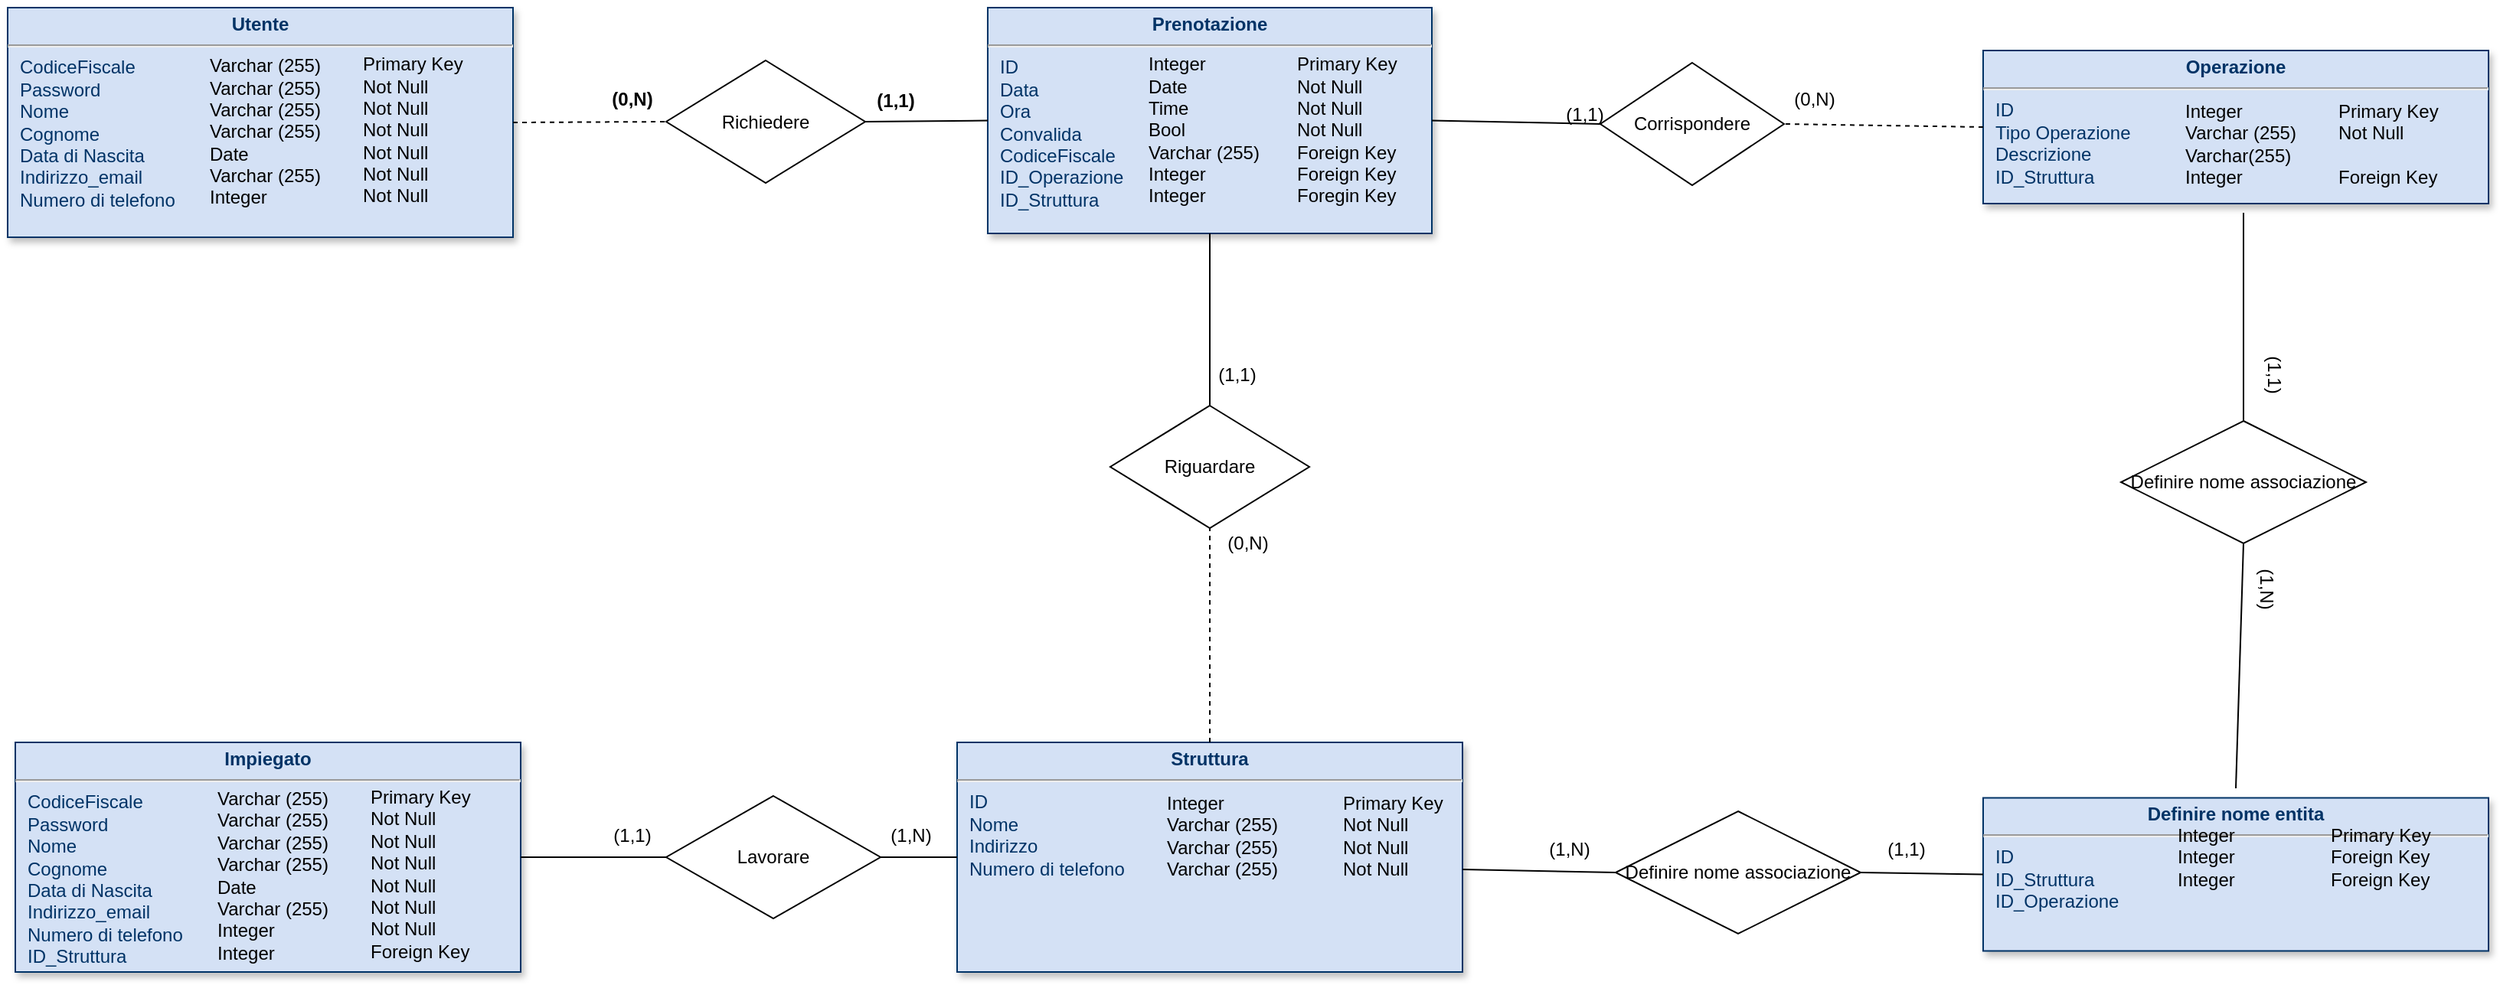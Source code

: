 <mxfile version="13.9.5" type="device"><diagram name="Page-1" id="efa7a0a1-bf9b-a30e-e6df-94a7791c09e9"><mxGraphModel dx="1714" dy="1284" grid="1" gridSize="10" guides="1" tooltips="1" connect="1" arrows="1" fold="1" page="1" pageScale="1" pageWidth="826" pageHeight="1169" background="#ffffff" math="0" shadow="0"><root><mxCell id="0"/><mxCell id="1" parent="0"/><mxCell id="20" value="&lt;p style=&quot;margin: 4px 0px 0px ; text-align: center&quot;&gt;&lt;b&gt;Prenotazione&lt;/b&gt;&lt;/p&gt;&lt;hr&gt;&lt;p style=&quot;margin: 0px ; margin-left: 8px&quot;&gt;ID&lt;/p&gt;&lt;p style=&quot;margin: 0px ; margin-left: 8px&quot;&gt;Data&lt;/p&gt;&lt;p style=&quot;margin: 0px ; margin-left: 8px&quot;&gt;Ora&lt;/p&gt;&lt;p style=&quot;margin: 0px ; margin-left: 8px&quot;&gt;Convalida&lt;/p&gt;&lt;p style=&quot;margin: 0px ; margin-left: 8px&quot;&gt;CodiceFiscale&lt;/p&gt;&lt;p style=&quot;margin: 0px ; margin-left: 8px&quot;&gt;ID_Operazione&lt;/p&gt;&lt;p style=&quot;margin: 0px ; margin-left: 8px&quot;&gt;ID_Struttura&lt;/p&gt;" style="verticalAlign=top;align=left;overflow=fill;fontSize=12;fontFamily=Helvetica;html=1;strokeColor=#003366;shadow=1;fillColor=#D4E1F5;fontColor=#003366" parent="1" vertex="1"><mxGeometry x="750" y="150" width="290" height="147.5" as="geometry"/></mxCell><mxCell id="iF1Satnm5P8hY6PcfvGE-114" value="Integer&lt;br&gt;Date&lt;br&gt;Time&lt;br&gt;Bool&lt;br&gt;Varchar (255)&lt;br&gt;Integer&lt;br&gt;Integer" style="rounded=0;whiteSpace=wrap;html=1;fillColor=none;align=left;strokeColor=none;" parent="1" vertex="1"><mxGeometry x="853" y="184.5" width="80" height="90" as="geometry"/></mxCell><mxCell id="iF1Satnm5P8hY6PcfvGE-115" value="Primary Key&lt;br&gt;Not Null&lt;br&gt;Not Null&lt;br&gt;Not Null&lt;br&gt;Foreign Key&lt;br&gt;Foreign Key&lt;br&gt;Foregin Key" style="rounded=0;whiteSpace=wrap;html=1;fillColor=none;align=left;strokeColor=none;" parent="1" vertex="1"><mxGeometry x="950" y="184.5" width="80" height="90" as="geometry"/></mxCell><mxCell id="iF1Satnm5P8hY6PcfvGE-119" value="&lt;p style=&quot;margin: 4px 0px 0px ; text-align: center&quot;&gt;&lt;b&gt;Utente&lt;/b&gt;&lt;/p&gt;&lt;hr&gt;&lt;p style=&quot;margin: 0px ; margin-left: 8px&quot;&gt;CodiceFiscale&lt;/p&gt;&lt;p style=&quot;margin: 0px ; margin-left: 8px&quot;&gt;Password&lt;/p&gt;&lt;p style=&quot;margin: 0px ; margin-left: 8px&quot;&gt;Nome&lt;/p&gt;&lt;p style=&quot;margin: 0px ; margin-left: 8px&quot;&gt;Cognome&lt;/p&gt;&lt;p style=&quot;margin: 0px ; margin-left: 8px&quot;&gt;Data di Nascita&lt;/p&gt;&lt;p style=&quot;margin: 0px ; margin-left: 8px&quot;&gt;Indirizzo_email&lt;/p&gt;&lt;p style=&quot;margin: 0px ; margin-left: 8px&quot;&gt;Numero di telefono&lt;/p&gt;" style="verticalAlign=top;align=left;overflow=fill;fontSize=12;fontFamily=Helvetica;html=1;strokeColor=#003366;shadow=1;fillColor=#D4E1F5;fontColor=#003366" parent="1" vertex="1"><mxGeometry x="110" y="150" width="330" height="150" as="geometry"/></mxCell><mxCell id="iF1Satnm5P8hY6PcfvGE-120" value="Varchar (255)&lt;br&gt;Varchar (255)&lt;br&gt;Varchar (255)&lt;br&gt;Varchar (255)&lt;br&gt;Date&lt;br&gt;Varchar (255)&lt;br&gt;Integer" style="rounded=0;whiteSpace=wrap;html=1;fillColor=none;align=left;strokeColor=none;" parent="1" vertex="1"><mxGeometry x="240" y="186" width="80" height="90" as="geometry"/></mxCell><mxCell id="iF1Satnm5P8hY6PcfvGE-121" value="Primary Key&lt;br&gt;Not Null&lt;br&gt;Not Null&lt;br&gt;Not Null&lt;br&gt;Not Null&lt;br&gt;Not Null&lt;br&gt;Not Null" style="rounded=0;whiteSpace=wrap;html=1;fillColor=none;align=left;strokeColor=none;" parent="1" vertex="1"><mxGeometry x="340" y="184.5" width="80" height="90" as="geometry"/></mxCell><mxCell id="iF1Satnm5P8hY6PcfvGE-122" value="" style="rhombus;whiteSpace=wrap;html=1;fillColor=none;" parent="1" vertex="1"><mxGeometry x="540" y="184.5" width="130" height="80" as="geometry"/></mxCell><mxCell id="iF1Satnm5P8hY6PcfvGE-123" value="Richiedere" style="text;html=1;strokeColor=none;fillColor=none;align=center;verticalAlign=middle;whiteSpace=wrap;rounded=0;" parent="1" vertex="1"><mxGeometry x="585" y="214.5" width="40" height="20" as="geometry"/></mxCell><mxCell id="iF1Satnm5P8hY6PcfvGE-124" value="" style="endArrow=none;html=1;exitX=1;exitY=0.5;exitDx=0;exitDy=0;entryX=0;entryY=0.5;entryDx=0;entryDy=0;dashed=1;" parent="1" source="iF1Satnm5P8hY6PcfvGE-119" target="iF1Satnm5P8hY6PcfvGE-122" edge="1"><mxGeometry width="50" height="50" relative="1" as="geometry"><mxPoint x="530" y="200" as="sourcePoint"/><mxPoint x="580" y="150" as="targetPoint"/></mxGeometry></mxCell><mxCell id="iF1Satnm5P8hY6PcfvGE-125" value="" style="endArrow=none;html=1;exitX=1;exitY=0.5;exitDx=0;exitDy=0;entryX=0;entryY=0.5;entryDx=0;entryDy=0;" parent="1" source="iF1Satnm5P8hY6PcfvGE-122" target="20" edge="1"><mxGeometry width="50" height="50" relative="1" as="geometry"><mxPoint x="530" y="200" as="sourcePoint"/><mxPoint x="580" y="150" as="targetPoint"/></mxGeometry></mxCell><mxCell id="iF1Satnm5P8hY6PcfvGE-126" value="&lt;b&gt;(0,N)&lt;/b&gt;" style="text;html=1;strokeColor=none;fillColor=none;align=center;verticalAlign=middle;whiteSpace=wrap;rounded=0;" parent="1" vertex="1"><mxGeometry x="498" y="200" width="40" height="20" as="geometry"/></mxCell><mxCell id="iF1Satnm5P8hY6PcfvGE-127" value="&lt;b&gt;(1,1)&lt;/b&gt;" style="text;html=1;strokeColor=none;fillColor=none;align=center;verticalAlign=middle;whiteSpace=wrap;rounded=0;" parent="1" vertex="1"><mxGeometry x="670" y="201" width="40" height="20" as="geometry"/></mxCell><mxCell id="iF1Satnm5P8hY6PcfvGE-129" value="&lt;p style=&quot;margin: 4px 0px 0px ; text-align: center&quot;&gt;&lt;b&gt;Impiegato&lt;/b&gt;&lt;/p&gt;&lt;hr&gt;&lt;p style=&quot;margin: 0px ; margin-left: 8px&quot;&gt;CodiceFiscale&lt;/p&gt;&lt;p style=&quot;margin: 0px ; margin-left: 8px&quot;&gt;Password&lt;/p&gt;&lt;p style=&quot;margin: 0px ; margin-left: 8px&quot;&gt;Nome&lt;/p&gt;&lt;p style=&quot;margin: 0px ; margin-left: 8px&quot;&gt;Cognome&lt;/p&gt;&lt;p style=&quot;margin: 0px ; margin-left: 8px&quot;&gt;Data di Nascita&lt;/p&gt;&lt;p style=&quot;margin: 0px ; margin-left: 8px&quot;&gt;Indirizzo_email&lt;/p&gt;&lt;p style=&quot;margin: 0px ; margin-left: 8px&quot;&gt;Numero di telefono&lt;/p&gt;&lt;p style=&quot;margin: 0px ; margin-left: 8px&quot;&gt;ID_Struttura&lt;/p&gt;" style="verticalAlign=top;align=left;overflow=fill;fontSize=12;fontFamily=Helvetica;html=1;strokeColor=#003366;shadow=1;fillColor=#D4E1F5;fontColor=#003366" parent="1" vertex="1"><mxGeometry x="115" y="630" width="330" height="150" as="geometry"/></mxCell><mxCell id="iF1Satnm5P8hY6PcfvGE-130" value="Varchar (255)&lt;br&gt;Varchar (255)&lt;br&gt;Varchar (255)&lt;br&gt;Varchar (255)&lt;br&gt;Date&lt;br&gt;Varchar (255)&lt;br&gt;Integer&lt;br&gt;Integer" style="rounded=0;whiteSpace=wrap;html=1;fillColor=none;align=left;strokeColor=none;" parent="1" vertex="1"><mxGeometry x="245" y="672" width="80" height="90" as="geometry"/></mxCell><mxCell id="iF1Satnm5P8hY6PcfvGE-131" value="Primary Key&lt;br&gt;Not Null&lt;br&gt;Not Null&lt;br&gt;Not Null&lt;br&gt;Not Null&lt;br&gt;Not Null&lt;br&gt;Not Null&lt;br&gt;Foreign Key" style="rounded=0;whiteSpace=wrap;html=1;fillColor=none;align=left;strokeColor=none;" parent="1" vertex="1"><mxGeometry x="345" y="668.5" width="80" height="95.5" as="geometry"/></mxCell><mxCell id="iF1Satnm5P8hY6PcfvGE-132" value="&lt;p style=&quot;margin: 4px 0px 0px ; text-align: center&quot;&gt;&lt;b&gt;Struttura&lt;/b&gt;&lt;/p&gt;&lt;hr&gt;&lt;p style=&quot;margin: 0px ; margin-left: 8px&quot;&gt;ID&lt;/p&gt;&lt;p style=&quot;margin: 0px ; margin-left: 8px&quot;&gt;Nome&lt;/p&gt;&lt;p style=&quot;margin: 0px ; margin-left: 8px&quot;&gt;Indirizzo&lt;/p&gt;&lt;p style=&quot;margin: 0px ; margin-left: 8px&quot;&gt;Numero di telefono&lt;/p&gt;&lt;p style=&quot;margin: 0px ; margin-left: 8px&quot;&gt;&lt;br&gt;&lt;/p&gt;" style="verticalAlign=top;align=left;overflow=fill;fontSize=12;fontFamily=Helvetica;html=1;strokeColor=#003366;shadow=1;fillColor=#D4E1F5;fontColor=#003366" parent="1" vertex="1"><mxGeometry x="730" y="630" width="330" height="150" as="geometry"/></mxCell><mxCell id="iF1Satnm5P8hY6PcfvGE-133" value="Integer&lt;br&gt;Varchar (255)&lt;br&gt;Varchar (255)&lt;br&gt;Varchar (255)" style="rounded=0;whiteSpace=wrap;html=1;fillColor=none;align=left;strokeColor=none;" parent="1" vertex="1"><mxGeometry x="865" y="646" width="80" height="90" as="geometry"/></mxCell><mxCell id="iF1Satnm5P8hY6PcfvGE-134" value="Primary Key&lt;br&gt;Not Null&lt;br&gt;Not Null&lt;br&gt;Not Null&lt;br&gt;" style="rounded=0;whiteSpace=wrap;html=1;fillColor=none;align=left;strokeColor=none;" parent="1" vertex="1"><mxGeometry x="980" y="645.5" width="80" height="90" as="geometry"/></mxCell><mxCell id="iF1Satnm5P8hY6PcfvGE-135" value="Lavorare" style="rhombus;whiteSpace=wrap;html=1;fillColor=none;" parent="1" vertex="1"><mxGeometry x="540" y="665" width="140" height="80" as="geometry"/></mxCell><mxCell id="iF1Satnm5P8hY6PcfvGE-136" value="" style="endArrow=none;html=1;exitX=1;exitY=0.5;exitDx=0;exitDy=0;entryX=0;entryY=0.5;entryDx=0;entryDy=0;" parent="1" source="iF1Satnm5P8hY6PcfvGE-129" target="iF1Satnm5P8hY6PcfvGE-135" edge="1"><mxGeometry width="50" height="50" relative="1" as="geometry"><mxPoint x="600" y="640" as="sourcePoint"/><mxPoint x="530" y="730" as="targetPoint"/></mxGeometry></mxCell><mxCell id="iF1Satnm5P8hY6PcfvGE-137" value="" style="endArrow=none;html=1;exitX=1;exitY=0.5;exitDx=0;exitDy=0;entryX=0;entryY=0.5;entryDx=0;entryDy=0;" parent="1" source="iF1Satnm5P8hY6PcfvGE-135" target="iF1Satnm5P8hY6PcfvGE-132" edge="1"><mxGeometry width="50" height="50" relative="1" as="geometry"><mxPoint x="600" y="640" as="sourcePoint"/><mxPoint x="650" y="590" as="targetPoint"/></mxGeometry></mxCell><mxCell id="iF1Satnm5P8hY6PcfvGE-138" value="(1,1)" style="text;html=1;strokeColor=none;fillColor=none;align=center;verticalAlign=middle;whiteSpace=wrap;rounded=0;" parent="1" vertex="1"><mxGeometry x="498" y="681" width="40" height="20" as="geometry"/></mxCell><mxCell id="iF1Satnm5P8hY6PcfvGE-139" value="(1,N)" style="text;html=1;strokeColor=none;fillColor=none;align=center;verticalAlign=middle;whiteSpace=wrap;rounded=0;" parent="1" vertex="1"><mxGeometry x="680" y="681" width="40" height="20" as="geometry"/></mxCell><mxCell id="iF1Satnm5P8hY6PcfvGE-140" value="Riguardare" style="rhombus;whiteSpace=wrap;html=1;fillColor=none;" parent="1" vertex="1"><mxGeometry x="830" y="410" width="130" height="80" as="geometry"/></mxCell><mxCell id="iF1Satnm5P8hY6PcfvGE-141" value="" style="endArrow=none;html=1;entryX=0.5;entryY=1;entryDx=0;entryDy=0;exitX=0.5;exitY=0;exitDx=0;exitDy=0;" parent="1" source="iF1Satnm5P8hY6PcfvGE-140" target="20" edge="1"><mxGeometry width="50" height="50" relative="1" as="geometry"><mxPoint x="790" y="500" as="sourcePoint"/><mxPoint x="840" y="450" as="targetPoint"/></mxGeometry></mxCell><mxCell id="iF1Satnm5P8hY6PcfvGE-142" value="" style="endArrow=none;html=1;entryX=0.5;entryY=1;entryDx=0;entryDy=0;exitX=0.5;exitY=0;exitDx=0;exitDy=0;dashed=1;" parent="1" source="iF1Satnm5P8hY6PcfvGE-132" target="iF1Satnm5P8hY6PcfvGE-140" edge="1"><mxGeometry width="50" height="50" relative="1" as="geometry"><mxPoint x="790" y="500" as="sourcePoint"/><mxPoint x="840" y="450" as="targetPoint"/></mxGeometry></mxCell><mxCell id="iF1Satnm5P8hY6PcfvGE-143" value="(1,1)" style="text;html=1;strokeColor=none;fillColor=none;align=center;verticalAlign=middle;whiteSpace=wrap;rounded=0;" parent="1" vertex="1"><mxGeometry x="893" y="380" width="40" height="20" as="geometry"/></mxCell><mxCell id="iF1Satnm5P8hY6PcfvGE-144" value="(0,N)" style="text;html=1;strokeColor=none;fillColor=none;align=center;verticalAlign=middle;whiteSpace=wrap;rounded=0;" parent="1" vertex="1"><mxGeometry x="900" y="490" width="40" height="20" as="geometry"/></mxCell><mxCell id="iF1Satnm5P8hY6PcfvGE-145" value="&lt;p style=&quot;margin: 4px 0px 0px ; text-align: center&quot;&gt;&lt;b&gt;Operazione&lt;/b&gt;&lt;/p&gt;&lt;hr&gt;&lt;p style=&quot;margin: 0px ; margin-left: 8px&quot;&gt;ID&lt;/p&gt;&lt;p style=&quot;margin: 0px ; margin-left: 8px&quot;&gt;Tipo Operazione&lt;/p&gt;&lt;p style=&quot;margin: 0px ; margin-left: 8px&quot;&gt;Descrizione&lt;/p&gt;&lt;p style=&quot;margin: 0px ; margin-left: 8px&quot;&gt;ID_Struttura&lt;/p&gt;" style="verticalAlign=top;align=left;overflow=fill;fontSize=12;fontFamily=Helvetica;html=1;strokeColor=#003366;shadow=1;fillColor=#D4E1F5;fontColor=#003366" parent="1" vertex="1"><mxGeometry x="1400" y="178" width="330" height="100" as="geometry"/></mxCell><mxCell id="iF1Satnm5P8hY6PcfvGE-146" value="Integer&lt;br&gt;Varchar (255)&lt;br&gt;Varchar(255)&lt;br&gt;Integer" style="rounded=0;whiteSpace=wrap;html=1;fillColor=none;align=left;strokeColor=none;" parent="1" vertex="1"><mxGeometry x="1530" y="194" width="80" height="90" as="geometry"/></mxCell><mxCell id="iF1Satnm5P8hY6PcfvGE-147" value="Primary Key&lt;br&gt;Not Null&lt;br&gt;&lt;br&gt;Foreign Key" style="rounded=0;whiteSpace=wrap;html=1;fillColor=none;align=left;strokeColor=none;" parent="1" vertex="1"><mxGeometry x="1630" y="194" width="80" height="90" as="geometry"/></mxCell><mxCell id="iF1Satnm5P8hY6PcfvGE-148" value="Corrispondere" style="rhombus;whiteSpace=wrap;html=1;fillColor=none;rotation=0;" parent="1" vertex="1"><mxGeometry x="1150" y="186" width="120" height="80" as="geometry"/></mxCell><mxCell id="iF1Satnm5P8hY6PcfvGE-149" value="" style="endArrow=none;html=1;dashed=1;entryX=1;entryY=0.5;entryDx=0;entryDy=0;exitX=0;exitY=0.5;exitDx=0;exitDy=0;" parent="1" source="iF1Satnm5P8hY6PcfvGE-145" target="iF1Satnm5P8hY6PcfvGE-148" edge="1"><mxGeometry width="50" height="50" relative="1" as="geometry"><mxPoint x="1170" y="470" as="sourcePoint"/><mxPoint x="1220" y="420" as="targetPoint"/></mxGeometry></mxCell><mxCell id="iF1Satnm5P8hY6PcfvGE-150" value="" style="endArrow=none;html=1;entryX=1;entryY=0.5;entryDx=0;entryDy=0;exitX=0;exitY=0.5;exitDx=0;exitDy=0;" parent="1" source="iF1Satnm5P8hY6PcfvGE-148" target="20" edge="1"><mxGeometry width="50" height="50" relative="1" as="geometry"><mxPoint x="1170" y="470" as="sourcePoint"/><mxPoint x="1220" y="420" as="targetPoint"/></mxGeometry></mxCell><mxCell id="iF1Satnm5P8hY6PcfvGE-151" value="(1,1)" style="text;html=1;strokeColor=none;fillColor=none;align=center;verticalAlign=middle;whiteSpace=wrap;rounded=0;rotation=0;" parent="1" vertex="1"><mxGeometry x="1330" y="690" width="40" height="20" as="geometry"/></mxCell><mxCell id="iF1Satnm5P8hY6PcfvGE-152" value="(0,N)" style="text;html=1;strokeColor=none;fillColor=none;align=center;verticalAlign=middle;whiteSpace=wrap;rounded=0;rotation=0;" parent="1" vertex="1"><mxGeometry x="1270" y="200" width="40" height="20" as="geometry"/></mxCell><mxCell id="WU54DAAFOW1WzIiQXETw-20" value="&lt;p style=&quot;margin: 4px 0px 0px ; text-align: center&quot;&gt;&lt;b&gt;Definire nome entita&lt;/b&gt;&lt;/p&gt;&lt;hr&gt;&lt;p style=&quot;margin: 0px ; margin-left: 8px&quot;&gt;ID&lt;/p&gt;&lt;p style=&quot;margin: 0px ; margin-left: 8px&quot;&gt;ID_Struttura&lt;/p&gt;&lt;p style=&quot;margin: 0px ; margin-left: 8px&quot;&gt;ID_Operazione&lt;/p&gt;" style="verticalAlign=top;align=left;overflow=fill;fontSize=12;fontFamily=Helvetica;html=1;strokeColor=#003366;shadow=1;fillColor=#D4E1F5;fontColor=#003366" vertex="1" parent="1"><mxGeometry x="1400" y="666.25" width="330" height="100" as="geometry"/></mxCell><mxCell id="WU54DAAFOW1WzIiQXETw-21" value="Integer&lt;br&gt;Integer&lt;br&gt;Integer" style="rounded=0;whiteSpace=wrap;html=1;fillColor=none;align=left;strokeColor=none;" vertex="1" parent="1"><mxGeometry x="1525" y="660" width="80" height="90" as="geometry"/></mxCell><mxCell id="WU54DAAFOW1WzIiQXETw-22" value="Primary Key&lt;br&gt;Foreign Key&lt;br&gt;Foreign Key" style="rounded=0;whiteSpace=wrap;html=1;fillColor=none;align=left;strokeColor=none;" vertex="1" parent="1"><mxGeometry x="1625" y="660" width="80" height="90" as="geometry"/></mxCell><mxCell id="WU54DAAFOW1WzIiQXETw-23" value="Definire nome associazione" style="rhombus;whiteSpace=wrap;html=1;" vertex="1" parent="1"><mxGeometry x="1160" y="675" width="160" height="80" as="geometry"/></mxCell><mxCell id="WU54DAAFOW1WzIiQXETw-24" value="" style="endArrow=none;html=1;exitX=1;exitY=0.75;exitDx=0;exitDy=0;entryX=0;entryY=0.5;entryDx=0;entryDy=0;" edge="1" parent="1" source="iF1Satnm5P8hY6PcfvGE-134" target="WU54DAAFOW1WzIiQXETw-23"><mxGeometry width="50" height="50" relative="1" as="geometry"><mxPoint x="1280" y="670" as="sourcePoint"/><mxPoint x="1330" y="620" as="targetPoint"/></mxGeometry></mxCell><mxCell id="WU54DAAFOW1WzIiQXETw-25" value="" style="endArrow=none;html=1;exitX=1;exitY=0.5;exitDx=0;exitDy=0;entryX=0;entryY=0.5;entryDx=0;entryDy=0;" edge="1" parent="1" source="WU54DAAFOW1WzIiQXETw-23" target="WU54DAAFOW1WzIiQXETw-20"><mxGeometry width="50" height="50" relative="1" as="geometry"><mxPoint x="1290" y="680" as="sourcePoint"/><mxPoint x="1340" y="630" as="targetPoint"/></mxGeometry></mxCell><mxCell id="WU54DAAFOW1WzIiQXETw-27" value="Definire nome associazione" style="rhombus;whiteSpace=wrap;html=1;" vertex="1" parent="1"><mxGeometry x="1490" y="420" width="160" height="80" as="geometry"/></mxCell><mxCell id="WU54DAAFOW1WzIiQXETw-28" value="" style="endArrow=none;html=1;entryX=0.5;entryY=0;entryDx=0;entryDy=0;exitX=0.5;exitY=1;exitDx=0;exitDy=0;" edge="1" parent="1" source="iF1Satnm5P8hY6PcfvGE-146" target="WU54DAAFOW1WzIiQXETw-27"><mxGeometry width="50" height="50" relative="1" as="geometry"><mxPoint x="1450" y="620" as="sourcePoint"/><mxPoint x="1500" y="570" as="targetPoint"/></mxGeometry></mxCell><mxCell id="WU54DAAFOW1WzIiQXETw-29" value="" style="endArrow=none;html=1;entryX=0.5;entryY=1;entryDx=0;entryDy=0;exitX=0.5;exitY=0;exitDx=0;exitDy=0;" edge="1" parent="1" source="WU54DAAFOW1WzIiQXETw-21" target="WU54DAAFOW1WzIiQXETw-27"><mxGeometry width="50" height="50" relative="1" as="geometry"><mxPoint x="1510" y="740" as="sourcePoint"/><mxPoint x="1560" y="690" as="targetPoint"/></mxGeometry></mxCell><mxCell id="WU54DAAFOW1WzIiQXETw-30" value="(1,1)" style="text;html=1;strokeColor=none;fillColor=none;align=center;verticalAlign=middle;whiteSpace=wrap;rounded=0;rotation=0;" vertex="1" parent="1"><mxGeometry x="1120" y="210" width="40" height="20" as="geometry"/></mxCell><mxCell id="WU54DAAFOW1WzIiQXETw-31" value="(1,N)" style="text;html=1;strokeColor=none;fillColor=none;align=center;verticalAlign=middle;whiteSpace=wrap;rounded=0;" vertex="1" parent="1"><mxGeometry x="1110" y="690" width="40" height="20" as="geometry"/></mxCell><mxCell id="WU54DAAFOW1WzIiQXETw-32" value="(1,N)" style="text;html=1;strokeColor=none;fillColor=none;align=center;verticalAlign=middle;whiteSpace=wrap;rounded=0;rotation=90;" vertex="1" parent="1"><mxGeometry x="1565" y="520" width="40" height="20" as="geometry"/></mxCell><mxCell id="WU54DAAFOW1WzIiQXETw-33" value="(1,1)" style="text;html=1;strokeColor=none;fillColor=none;align=center;verticalAlign=middle;whiteSpace=wrap;rounded=0;rotation=90;" vertex="1" parent="1"><mxGeometry x="1570" y="380" width="40" height="20" as="geometry"/></mxCell></root></mxGraphModel></diagram></mxfile>